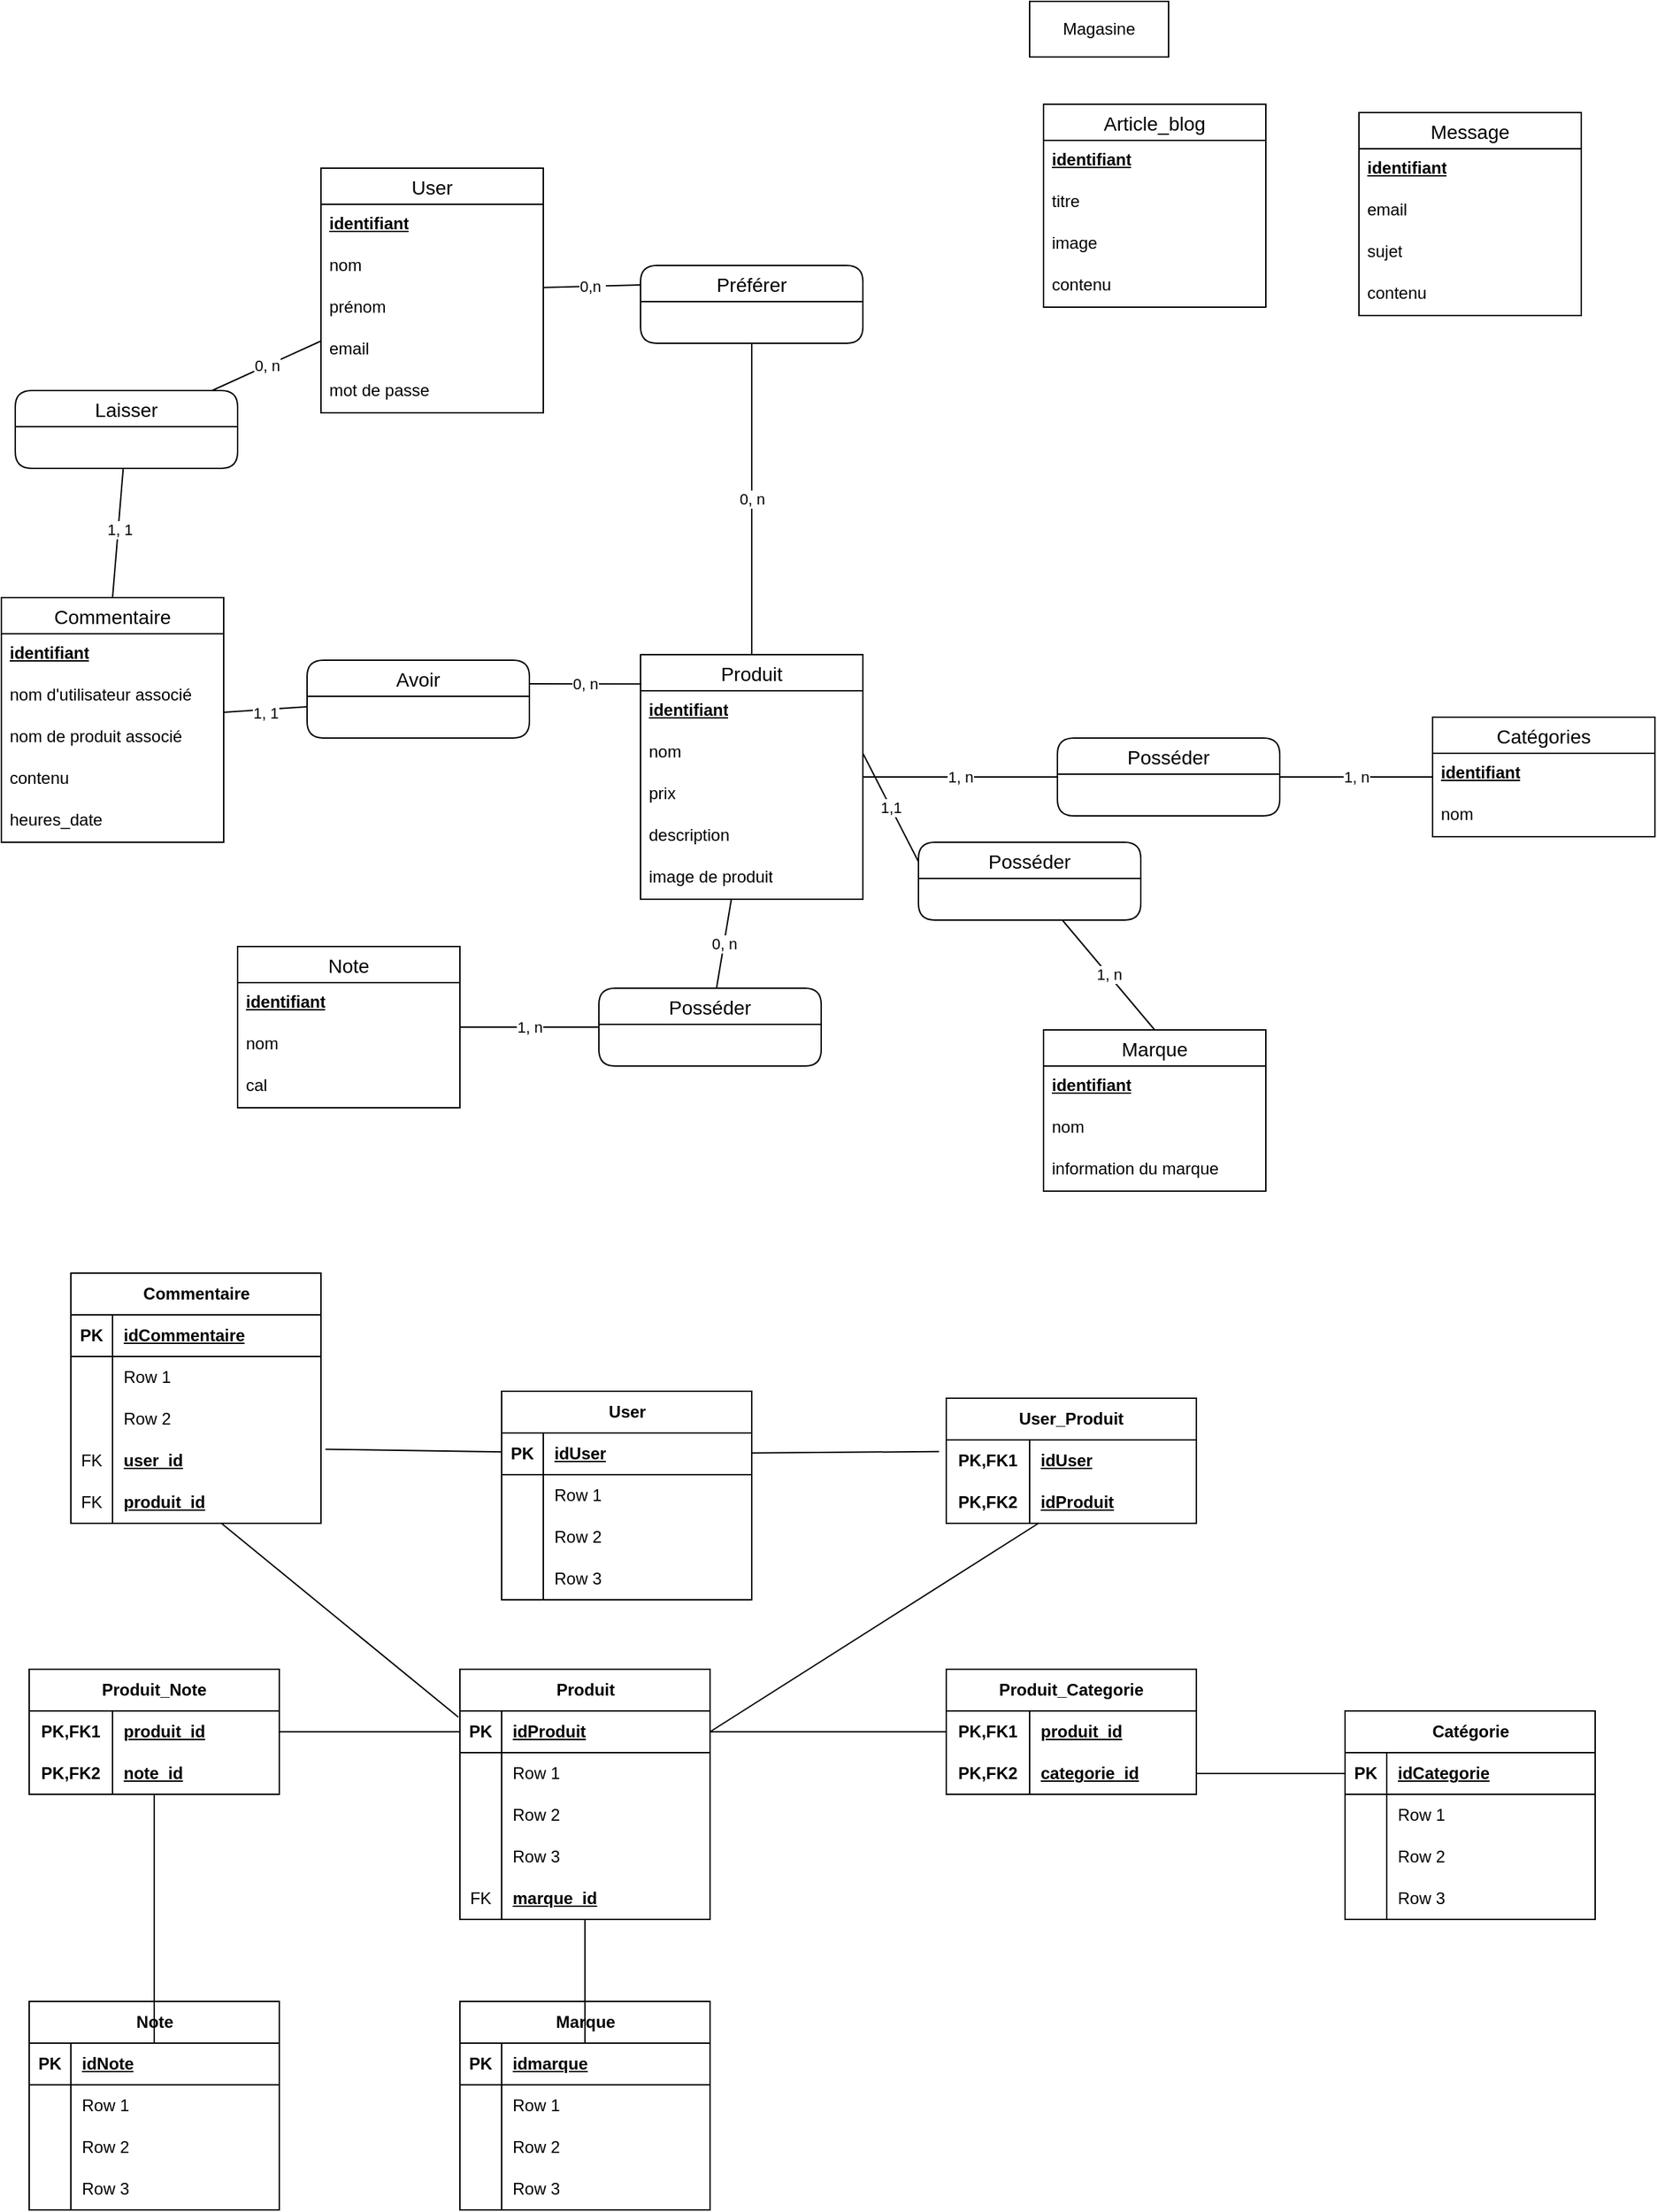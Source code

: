 <mxfile version="21.7.1" type="google">
  <diagram name="Page-1" id="7O0QMQ1NTPR4unkXldy-">
    <mxGraphModel dx="2927" dy="1260" grid="1" gridSize="10" guides="1" tooltips="1" connect="1" arrows="1" fold="1" page="1" pageScale="1" pageWidth="827" pageHeight="1169" math="0" shadow="0">
      <root>
        <mxCell id="0" />
        <mxCell id="1" parent="0" />
        <mxCell id="Y9qhg9vK_PWWGqkvDe6w-9" value="Produit" style="swimlane;fontStyle=0;childLayout=stackLayout;horizontal=1;startSize=26;horizontalStack=0;resizeParent=1;resizeParentMax=0;resizeLast=0;collapsible=1;marginBottom=0;align=center;fontSize=14;" parent="1" vertex="1">
          <mxGeometry x="310" y="710" width="160" height="176" as="geometry" />
        </mxCell>
        <mxCell id="Y9qhg9vK_PWWGqkvDe6w-10" value="&lt;b&gt;&lt;u&gt;identifiant&lt;/u&gt;&lt;/b&gt;" style="text;strokeColor=none;fillColor=none;spacingLeft=4;spacingRight=4;overflow=hidden;rotatable=0;points=[[0,0.5],[1,0.5]];portConstraint=eastwest;fontSize=12;whiteSpace=wrap;html=1;" parent="Y9qhg9vK_PWWGqkvDe6w-9" vertex="1">
          <mxGeometry y="26" width="160" height="30" as="geometry" />
        </mxCell>
        <mxCell id="Y9qhg9vK_PWWGqkvDe6w-11" value="nom" style="text;strokeColor=none;fillColor=none;spacingLeft=4;spacingRight=4;overflow=hidden;rotatable=0;points=[[0,0.5],[1,0.5]];portConstraint=eastwest;fontSize=12;whiteSpace=wrap;html=1;" parent="Y9qhg9vK_PWWGqkvDe6w-9" vertex="1">
          <mxGeometry y="56" width="160" height="30" as="geometry" />
        </mxCell>
        <mxCell id="Y9qhg9vK_PWWGqkvDe6w-13" value="prix" style="text;strokeColor=none;fillColor=none;spacingLeft=4;spacingRight=4;overflow=hidden;rotatable=0;points=[[0,0.5],[1,0.5]];portConstraint=eastwest;fontSize=12;whiteSpace=wrap;html=1;" parent="Y9qhg9vK_PWWGqkvDe6w-9" vertex="1">
          <mxGeometry y="86" width="160" height="30" as="geometry" />
        </mxCell>
        <mxCell id="Y9qhg9vK_PWWGqkvDe6w-14" value="description" style="text;strokeColor=none;fillColor=none;spacingLeft=4;spacingRight=4;overflow=hidden;rotatable=0;points=[[0,0.5],[1,0.5]];portConstraint=eastwest;fontSize=12;whiteSpace=wrap;html=1;" parent="Y9qhg9vK_PWWGqkvDe6w-9" vertex="1">
          <mxGeometry y="116" width="160" height="30" as="geometry" />
        </mxCell>
        <mxCell id="Y9qhg9vK_PWWGqkvDe6w-16" value="image de produit" style="text;strokeColor=none;fillColor=none;spacingLeft=4;spacingRight=4;overflow=hidden;rotatable=0;points=[[0,0.5],[1,0.5]];portConstraint=eastwest;fontSize=12;whiteSpace=wrap;html=1;" parent="Y9qhg9vK_PWWGqkvDe6w-9" vertex="1">
          <mxGeometry y="146" width="160" height="30" as="geometry" />
        </mxCell>
        <mxCell id="Y9qhg9vK_PWWGqkvDe6w-18" value="Commentaire" style="swimlane;fontStyle=0;childLayout=stackLayout;horizontal=1;startSize=26;horizontalStack=0;resizeParent=1;resizeParentMax=0;resizeLast=0;collapsible=1;marginBottom=0;align=center;fontSize=14;" parent="1" vertex="1">
          <mxGeometry x="-150" y="669" width="160" height="176" as="geometry" />
        </mxCell>
        <mxCell id="Y9qhg9vK_PWWGqkvDe6w-19" value="&lt;b&gt;&lt;u&gt;identifiant&lt;/u&gt;&lt;/b&gt;" style="text;strokeColor=none;fillColor=none;spacingLeft=4;spacingRight=4;overflow=hidden;rotatable=0;points=[[0,0.5],[1,0.5]];portConstraint=eastwest;fontSize=12;whiteSpace=wrap;html=1;" parent="Y9qhg9vK_PWWGqkvDe6w-18" vertex="1">
          <mxGeometry y="26" width="160" height="30" as="geometry" />
        </mxCell>
        <mxCell id="Y9qhg9vK_PWWGqkvDe6w-20" value="nom d&#39;utilisateur associé" style="text;strokeColor=none;fillColor=none;spacingLeft=4;spacingRight=4;overflow=hidden;rotatable=0;points=[[0,0.5],[1,0.5]];portConstraint=eastwest;fontSize=12;whiteSpace=wrap;html=1;" parent="Y9qhg9vK_PWWGqkvDe6w-18" vertex="1">
          <mxGeometry y="56" width="160" height="30" as="geometry" />
        </mxCell>
        <mxCell id="Y9qhg9vK_PWWGqkvDe6w-21" value="nom de produit associé" style="text;strokeColor=none;fillColor=none;spacingLeft=4;spacingRight=4;overflow=hidden;rotatable=0;points=[[0,0.5],[1,0.5]];portConstraint=eastwest;fontSize=12;whiteSpace=wrap;html=1;" parent="Y9qhg9vK_PWWGqkvDe6w-18" vertex="1">
          <mxGeometry y="86" width="160" height="30" as="geometry" />
        </mxCell>
        <mxCell id="Y9qhg9vK_PWWGqkvDe6w-22" value="contenu" style="text;strokeColor=none;fillColor=none;spacingLeft=4;spacingRight=4;overflow=hidden;rotatable=0;points=[[0,0.5],[1,0.5]];portConstraint=eastwest;fontSize=12;whiteSpace=wrap;html=1;" parent="Y9qhg9vK_PWWGqkvDe6w-18" vertex="1">
          <mxGeometry y="116" width="160" height="30" as="geometry" />
        </mxCell>
        <mxCell id="Y9qhg9vK_PWWGqkvDe6w-111" value="heures_date" style="text;strokeColor=none;fillColor=none;spacingLeft=4;spacingRight=4;overflow=hidden;rotatable=0;points=[[0,0.5],[1,0.5]];portConstraint=eastwest;fontSize=12;whiteSpace=wrap;html=1;" parent="Y9qhg9vK_PWWGqkvDe6w-18" vertex="1">
          <mxGeometry y="146" width="160" height="30" as="geometry" />
        </mxCell>
        <mxCell id="Y9qhg9vK_PWWGqkvDe6w-23" value="Catégories" style="swimlane;fontStyle=0;childLayout=stackLayout;horizontal=1;startSize=26;horizontalStack=0;resizeParent=1;resizeParentMax=0;resizeLast=0;collapsible=1;marginBottom=0;align=center;fontSize=14;" parent="1" vertex="1">
          <mxGeometry x="880" y="755" width="160" height="86" as="geometry" />
        </mxCell>
        <mxCell id="Y9qhg9vK_PWWGqkvDe6w-24" value="&lt;u&gt;&lt;b&gt;identifiant&lt;/b&gt;&lt;/u&gt;" style="text;strokeColor=none;fillColor=none;spacingLeft=4;spacingRight=4;overflow=hidden;rotatable=0;points=[[0,0.5],[1,0.5]];portConstraint=eastwest;fontSize=12;whiteSpace=wrap;html=1;" parent="Y9qhg9vK_PWWGqkvDe6w-23" vertex="1">
          <mxGeometry y="26" width="160" height="30" as="geometry" />
        </mxCell>
        <mxCell id="Y9qhg9vK_PWWGqkvDe6w-25" value="nom" style="text;strokeColor=none;fillColor=none;spacingLeft=4;spacingRight=4;overflow=hidden;rotatable=0;points=[[0,0.5],[1,0.5]];portConstraint=eastwest;fontSize=12;whiteSpace=wrap;html=1;" parent="Y9qhg9vK_PWWGqkvDe6w-23" vertex="1">
          <mxGeometry y="56" width="160" height="30" as="geometry" />
        </mxCell>
        <mxCell id="Y9qhg9vK_PWWGqkvDe6w-27" value="Marque" style="swimlane;fontStyle=0;childLayout=stackLayout;horizontal=1;startSize=26;horizontalStack=0;resizeParent=1;resizeParentMax=0;resizeLast=0;collapsible=1;marginBottom=0;align=center;fontSize=14;" parent="1" vertex="1">
          <mxGeometry x="600" y="980" width="160" height="116" as="geometry" />
        </mxCell>
        <mxCell id="Y9qhg9vK_PWWGqkvDe6w-28" value="&lt;b&gt;&lt;u&gt;identifiant&lt;/u&gt;&lt;/b&gt;" style="text;strokeColor=none;fillColor=none;spacingLeft=4;spacingRight=4;overflow=hidden;rotatable=0;points=[[0,0.5],[1,0.5]];portConstraint=eastwest;fontSize=12;whiteSpace=wrap;html=1;" parent="Y9qhg9vK_PWWGqkvDe6w-27" vertex="1">
          <mxGeometry y="26" width="160" height="30" as="geometry" />
        </mxCell>
        <mxCell id="Y9qhg9vK_PWWGqkvDe6w-103" value="nom" style="text;strokeColor=none;fillColor=none;spacingLeft=4;spacingRight=4;overflow=hidden;rotatable=0;points=[[0,0.5],[1,0.5]];portConstraint=eastwest;fontSize=12;whiteSpace=wrap;html=1;" parent="Y9qhg9vK_PWWGqkvDe6w-27" vertex="1">
          <mxGeometry y="56" width="160" height="30" as="geometry" />
        </mxCell>
        <mxCell id="Y9qhg9vK_PWWGqkvDe6w-30" value="information du marque" style="text;strokeColor=none;fillColor=none;spacingLeft=4;spacingRight=4;overflow=hidden;rotatable=0;points=[[0,0.5],[1,0.5]];portConstraint=eastwest;fontSize=12;whiteSpace=wrap;html=1;" parent="Y9qhg9vK_PWWGqkvDe6w-27" vertex="1">
          <mxGeometry y="86" width="160" height="30" as="geometry" />
        </mxCell>
        <mxCell id="Y9qhg9vK_PWWGqkvDe6w-31" value="Article_blog" style="swimlane;fontStyle=0;childLayout=stackLayout;horizontal=1;startSize=26;horizontalStack=0;resizeParent=1;resizeParentMax=0;resizeLast=0;collapsible=1;marginBottom=0;align=center;fontSize=14;" parent="1" vertex="1">
          <mxGeometry x="600" y="314" width="160" height="146" as="geometry" />
        </mxCell>
        <mxCell id="Y9qhg9vK_PWWGqkvDe6w-32" value="&lt;b&gt;&lt;u&gt;identifiant&lt;/u&gt;&lt;/b&gt;" style="text;strokeColor=none;fillColor=none;spacingLeft=4;spacingRight=4;overflow=hidden;rotatable=0;points=[[0,0.5],[1,0.5]];portConstraint=eastwest;fontSize=12;whiteSpace=wrap;html=1;" parent="Y9qhg9vK_PWWGqkvDe6w-31" vertex="1">
          <mxGeometry y="26" width="160" height="30" as="geometry" />
        </mxCell>
        <mxCell id="Y9qhg9vK_PWWGqkvDe6w-106" value="titre" style="text;strokeColor=none;fillColor=none;spacingLeft=4;spacingRight=4;overflow=hidden;rotatable=0;points=[[0,0.5],[1,0.5]];portConstraint=eastwest;fontSize=12;whiteSpace=wrap;html=1;" parent="Y9qhg9vK_PWWGqkvDe6w-31" vertex="1">
          <mxGeometry y="56" width="160" height="30" as="geometry" />
        </mxCell>
        <mxCell id="Y9qhg9vK_PWWGqkvDe6w-33" value="image&amp;nbsp;" style="text;strokeColor=none;fillColor=none;spacingLeft=4;spacingRight=4;overflow=hidden;rotatable=0;points=[[0,0.5],[1,0.5]];portConstraint=eastwest;fontSize=12;whiteSpace=wrap;html=1;" parent="Y9qhg9vK_PWWGqkvDe6w-31" vertex="1">
          <mxGeometry y="86" width="160" height="30" as="geometry" />
        </mxCell>
        <mxCell id="Y9qhg9vK_PWWGqkvDe6w-34" value="contenu" style="text;strokeColor=none;fillColor=none;spacingLeft=4;spacingRight=4;overflow=hidden;rotatable=0;points=[[0,0.5],[1,0.5]];portConstraint=eastwest;fontSize=12;whiteSpace=wrap;html=1;" parent="Y9qhg9vK_PWWGqkvDe6w-31" vertex="1">
          <mxGeometry y="116" width="160" height="30" as="geometry" />
        </mxCell>
        <mxCell id="Y9qhg9vK_PWWGqkvDe6w-35" value="Note" style="swimlane;fontStyle=0;childLayout=stackLayout;horizontal=1;startSize=26;horizontalStack=0;resizeParent=1;resizeParentMax=0;resizeLast=0;collapsible=1;marginBottom=0;align=center;fontSize=14;" parent="1" vertex="1">
          <mxGeometry x="20" y="920" width="160" height="116" as="geometry" />
        </mxCell>
        <mxCell id="Y9qhg9vK_PWWGqkvDe6w-36" value="&lt;u&gt;&lt;b&gt;identifiant&lt;/b&gt;&lt;/u&gt;" style="text;strokeColor=none;fillColor=none;spacingLeft=4;spacingRight=4;overflow=hidden;rotatable=0;points=[[0,0.5],[1,0.5]];portConstraint=eastwest;fontSize=12;whiteSpace=wrap;html=1;" parent="Y9qhg9vK_PWWGqkvDe6w-35" vertex="1">
          <mxGeometry y="26" width="160" height="30" as="geometry" />
        </mxCell>
        <mxCell id="Y9qhg9vK_PWWGqkvDe6w-105" value="nom" style="text;strokeColor=none;fillColor=none;spacingLeft=4;spacingRight=4;overflow=hidden;rotatable=0;points=[[0,0.5],[1,0.5]];portConstraint=eastwest;fontSize=12;whiteSpace=wrap;html=1;" parent="Y9qhg9vK_PWWGqkvDe6w-35" vertex="1">
          <mxGeometry y="56" width="160" height="30" as="geometry" />
        </mxCell>
        <mxCell id="Y9qhg9vK_PWWGqkvDe6w-37" value="cal" style="text;strokeColor=none;fillColor=none;spacingLeft=4;spacingRight=4;overflow=hidden;rotatable=0;points=[[0,0.5],[1,0.5]];portConstraint=eastwest;fontSize=12;whiteSpace=wrap;html=1;" parent="Y9qhg9vK_PWWGqkvDe6w-35" vertex="1">
          <mxGeometry y="86" width="160" height="30" as="geometry" />
        </mxCell>
        <mxCell id="Y9qhg9vK_PWWGqkvDe6w-44" value="Posséder" style="swimlane;fontStyle=0;childLayout=stackLayout;horizontal=1;startSize=26;horizontalStack=0;resizeParent=1;resizeParentMax=0;resizeLast=0;collapsible=1;marginBottom=0;align=center;fontSize=14;rounded=1;" parent="1" vertex="1">
          <mxGeometry x="510" y="845" width="160" height="56" as="geometry" />
        </mxCell>
        <mxCell id="Y9qhg9vK_PWWGqkvDe6w-48" value="1,1" style="endArrow=none;html=1;rounded=0;exitX=1;exitY=0.5;exitDx=0;exitDy=0;entryX=0;entryY=0.25;entryDx=0;entryDy=0;" parent="1" source="Y9qhg9vK_PWWGqkvDe6w-11" target="Y9qhg9vK_PWWGqkvDe6w-44" edge="1">
          <mxGeometry relative="1" as="geometry">
            <mxPoint x="490" y="730" as="sourcePoint" />
            <mxPoint x="650" y="730" as="targetPoint" />
          </mxGeometry>
        </mxCell>
        <mxCell id="Y9qhg9vK_PWWGqkvDe6w-61" value="Avoir" style="swimlane;fontStyle=0;childLayout=stackLayout;horizontal=1;startSize=26;horizontalStack=0;resizeParent=1;resizeParentMax=0;resizeLast=0;collapsible=1;marginBottom=0;align=center;fontSize=14;rounded=1;" parent="1" vertex="1">
          <mxGeometry x="70" y="714" width="160" height="56" as="geometry" />
        </mxCell>
        <mxCell id="Y9qhg9vK_PWWGqkvDe6w-62" value="0, n" style="endArrow=none;html=1;rounded=0;entryX=0.004;entryY=0.12;entryDx=0;entryDy=0;entryPerimeter=0;" parent="1" target="Y9qhg9vK_PWWGqkvDe6w-9" edge="1">
          <mxGeometry relative="1" as="geometry">
            <mxPoint x="230" y="731" as="sourcePoint" />
            <mxPoint x="300" y="730" as="targetPoint" />
          </mxGeometry>
        </mxCell>
        <mxCell id="Y9qhg9vK_PWWGqkvDe6w-65" value="" style="endArrow=none;html=1;rounded=0;" parent="1" source="Y9qhg9vK_PWWGqkvDe6w-61" target="Y9qhg9vK_PWWGqkvDe6w-18" edge="1">
          <mxGeometry relative="1" as="geometry">
            <mxPoint x="370" y="660" as="sourcePoint" />
            <mxPoint x="530" y="660" as="targetPoint" />
          </mxGeometry>
        </mxCell>
        <mxCell id="Y9qhg9vK_PWWGqkvDe6w-66" value="1, 1" style="edgeLabel;html=1;align=center;verticalAlign=middle;resizable=0;points=[];" parent="Y9qhg9vK_PWWGqkvDe6w-65" connectable="0" vertex="1">
          <mxGeometry x="0.003" y="2" relative="1" as="geometry">
            <mxPoint as="offset" />
          </mxGeometry>
        </mxCell>
        <mxCell id="Y9qhg9vK_PWWGqkvDe6w-67" value="1, n" style="endArrow=none;html=1;rounded=0;entryX=0.5;entryY=0;entryDx=0;entryDy=0;" parent="1" source="Y9qhg9vK_PWWGqkvDe6w-44" target="Y9qhg9vK_PWWGqkvDe6w-27" edge="1">
          <mxGeometry relative="1" as="geometry">
            <mxPoint x="670" y="830" as="sourcePoint" />
            <mxPoint x="650" y="540" as="targetPoint" />
          </mxGeometry>
        </mxCell>
        <mxCell id="Y9qhg9vK_PWWGqkvDe6w-75" value="User" style="swimlane;fontStyle=0;childLayout=stackLayout;horizontal=1;startSize=26;horizontalStack=0;resizeParent=1;resizeParentMax=0;resizeLast=0;collapsible=1;marginBottom=0;align=center;fontSize=14;" parent="1" vertex="1">
          <mxGeometry x="80" y="360" width="160" height="176" as="geometry" />
        </mxCell>
        <mxCell id="Y9qhg9vK_PWWGqkvDe6w-76" value="&lt;b&gt;&lt;u&gt;identifiant&lt;/u&gt;&lt;/b&gt;" style="text;strokeColor=none;fillColor=none;spacingLeft=4;spacingRight=4;overflow=hidden;rotatable=0;points=[[0,0.5],[1,0.5]];portConstraint=eastwest;fontSize=12;whiteSpace=wrap;html=1;" parent="Y9qhg9vK_PWWGqkvDe6w-75" vertex="1">
          <mxGeometry y="26" width="160" height="30" as="geometry" />
        </mxCell>
        <mxCell id="Y9qhg9vK_PWWGqkvDe6w-77" value="nom" style="text;strokeColor=none;fillColor=none;spacingLeft=4;spacingRight=4;overflow=hidden;rotatable=0;points=[[0,0.5],[1,0.5]];portConstraint=eastwest;fontSize=12;whiteSpace=wrap;html=1;" parent="Y9qhg9vK_PWWGqkvDe6w-75" vertex="1">
          <mxGeometry y="56" width="160" height="30" as="geometry" />
        </mxCell>
        <mxCell id="Y9qhg9vK_PWWGqkvDe6w-78" value="prénom" style="text;strokeColor=none;fillColor=none;spacingLeft=4;spacingRight=4;overflow=hidden;rotatable=0;points=[[0,0.5],[1,0.5]];portConstraint=eastwest;fontSize=12;whiteSpace=wrap;html=1;" parent="Y9qhg9vK_PWWGqkvDe6w-75" vertex="1">
          <mxGeometry y="86" width="160" height="30" as="geometry" />
        </mxCell>
        <mxCell id="Y9qhg9vK_PWWGqkvDe6w-79" value="email" style="text;strokeColor=none;fillColor=none;spacingLeft=4;spacingRight=4;overflow=hidden;rotatable=0;points=[[0,0.5],[1,0.5]];portConstraint=eastwest;fontSize=12;whiteSpace=wrap;html=1;" parent="Y9qhg9vK_PWWGqkvDe6w-75" vertex="1">
          <mxGeometry y="116" width="160" height="30" as="geometry" />
        </mxCell>
        <mxCell id="Y9qhg9vK_PWWGqkvDe6w-80" value="mot de passe" style="text;strokeColor=none;fillColor=none;spacingLeft=4;spacingRight=4;overflow=hidden;rotatable=0;points=[[0,0.5],[1,0.5]];portConstraint=eastwest;fontSize=12;whiteSpace=wrap;html=1;" parent="Y9qhg9vK_PWWGqkvDe6w-75" vertex="1">
          <mxGeometry y="146" width="160" height="30" as="geometry" />
        </mxCell>
        <mxCell id="Y9qhg9vK_PWWGqkvDe6w-88" value="Préférer" style="swimlane;fontStyle=0;childLayout=stackLayout;horizontal=1;startSize=26;horizontalStack=0;resizeParent=1;resizeParentMax=0;resizeLast=0;collapsible=1;marginBottom=0;align=center;fontSize=14;rounded=1;" parent="1" vertex="1">
          <mxGeometry x="310" y="430" width="160" height="56" as="geometry" />
        </mxCell>
        <mxCell id="Y9qhg9vK_PWWGqkvDe6w-92" value="0,n&amp;nbsp;" style="endArrow=none;html=1;rounded=0;entryX=0;entryY=0.25;entryDx=0;entryDy=0;" parent="1" source="Y9qhg9vK_PWWGqkvDe6w-75" target="Y9qhg9vK_PWWGqkvDe6w-88" edge="1">
          <mxGeometry relative="1" as="geometry">
            <mxPoint x="390" y="450" as="sourcePoint" />
            <mxPoint x="550" y="450" as="targetPoint" />
          </mxGeometry>
        </mxCell>
        <mxCell id="Y9qhg9vK_PWWGqkvDe6w-93" value="0, n" style="endArrow=none;html=1;rounded=0;" parent="1" source="Y9qhg9vK_PWWGqkvDe6w-88" target="Y9qhg9vK_PWWGqkvDe6w-9" edge="1">
          <mxGeometry relative="1" as="geometry">
            <mxPoint x="390" y="450" as="sourcePoint" />
            <mxPoint x="350" y="387" as="targetPoint" />
          </mxGeometry>
        </mxCell>
        <mxCell id="Y9qhg9vK_PWWGqkvDe6w-110" value="Laisser" style="swimlane;fontStyle=0;childLayout=stackLayout;horizontal=1;startSize=26;horizontalStack=0;resizeParent=1;resizeParentMax=0;resizeLast=0;collapsible=1;marginBottom=0;align=center;fontSize=14;rounded=1;" parent="1" vertex="1">
          <mxGeometry x="-140" y="520" width="160" height="56" as="geometry" />
        </mxCell>
        <mxCell id="Y9qhg9vK_PWWGqkvDe6w-114" value="0, n" style="endArrow=none;html=1;rounded=0;" parent="1" source="Y9qhg9vK_PWWGqkvDe6w-75" target="Y9qhg9vK_PWWGqkvDe6w-110" edge="1">
          <mxGeometry relative="1" as="geometry">
            <mxPoint x="280" y="610" as="sourcePoint" />
            <mxPoint x="440" y="610" as="targetPoint" />
          </mxGeometry>
        </mxCell>
        <mxCell id="Y9qhg9vK_PWWGqkvDe6w-116" value="" style="endArrow=none;html=1;rounded=0;entryX=0.5;entryY=0;entryDx=0;entryDy=0;" parent="1" source="Y9qhg9vK_PWWGqkvDe6w-110" target="Y9qhg9vK_PWWGqkvDe6w-18" edge="1">
          <mxGeometry relative="1" as="geometry">
            <mxPoint x="-30" y="460" as="sourcePoint" />
            <mxPoint x="130" y="460" as="targetPoint" />
          </mxGeometry>
        </mxCell>
        <mxCell id="Y9qhg9vK_PWWGqkvDe6w-117" value="1, 1" style="edgeLabel;html=1;align=center;verticalAlign=middle;resizable=0;points=[];" parent="Y9qhg9vK_PWWGqkvDe6w-116" connectable="0" vertex="1">
          <mxGeometry x="-0.072" relative="1" as="geometry">
            <mxPoint x="1" as="offset" />
          </mxGeometry>
        </mxCell>
        <mxCell id="-xXBQM2fDnTpbkDzonxP-1" value="Message" style="swimlane;fontStyle=0;childLayout=stackLayout;horizontal=1;startSize=26;horizontalStack=0;resizeParent=1;resizeParentMax=0;resizeLast=0;collapsible=1;marginBottom=0;align=center;fontSize=14;" parent="1" vertex="1">
          <mxGeometry x="827" y="320" width="160" height="146" as="geometry" />
        </mxCell>
        <mxCell id="-xXBQM2fDnTpbkDzonxP-2" value="identifiant" style="text;strokeColor=none;fillColor=none;spacingLeft=4;spacingRight=4;overflow=hidden;rotatable=0;points=[[0,0.5],[1,0.5]];portConstraint=eastwest;fontSize=12;whiteSpace=wrap;html=1;fontStyle=5" parent="-xXBQM2fDnTpbkDzonxP-1" vertex="1">
          <mxGeometry y="26" width="160" height="30" as="geometry" />
        </mxCell>
        <mxCell id="-xXBQM2fDnTpbkDzonxP-5" value="email" style="text;strokeColor=none;fillColor=none;spacingLeft=4;spacingRight=4;overflow=hidden;rotatable=0;points=[[0,0.5],[1,0.5]];portConstraint=eastwest;fontSize=12;whiteSpace=wrap;html=1;" parent="-xXBQM2fDnTpbkDzonxP-1" vertex="1">
          <mxGeometry y="56" width="160" height="30" as="geometry" />
        </mxCell>
        <mxCell id="-xXBQM2fDnTpbkDzonxP-3" value="sujet" style="text;strokeColor=none;fillColor=none;spacingLeft=4;spacingRight=4;overflow=hidden;rotatable=0;points=[[0,0.5],[1,0.5]];portConstraint=eastwest;fontSize=12;whiteSpace=wrap;html=1;" parent="-xXBQM2fDnTpbkDzonxP-1" vertex="1">
          <mxGeometry y="86" width="160" height="30" as="geometry" />
        </mxCell>
        <mxCell id="-xXBQM2fDnTpbkDzonxP-16" value="contenu" style="text;strokeColor=none;fillColor=none;spacingLeft=4;spacingRight=4;overflow=hidden;rotatable=0;points=[[0,0.5],[1,0.5]];portConstraint=eastwest;fontSize=12;whiteSpace=wrap;html=1;" parent="-xXBQM2fDnTpbkDzonxP-1" vertex="1">
          <mxGeometry y="116" width="160" height="30" as="geometry" />
        </mxCell>
        <mxCell id="-xXBQM2fDnTpbkDzonxP-7" value="Magasine" style="whiteSpace=wrap;html=1;align=center;" parent="1" vertex="1">
          <mxGeometry x="590" y="240" width="100" height="40" as="geometry" />
        </mxCell>
        <mxCell id="-xXBQM2fDnTpbkDzonxP-8" value="Posséder" style="swimlane;fontStyle=0;childLayout=stackLayout;horizontal=1;startSize=26;horizontalStack=0;resizeParent=1;resizeParentMax=0;resizeLast=0;collapsible=1;marginBottom=0;align=center;fontSize=14;rounded=1;" parent="1" vertex="1">
          <mxGeometry x="280" y="950" width="160" height="56" as="geometry" />
        </mxCell>
        <mxCell id="-xXBQM2fDnTpbkDzonxP-9" value="0, n" style="endArrow=none;html=1;rounded=0;" parent="1" source="Y9qhg9vK_PWWGqkvDe6w-9" target="-xXBQM2fDnTpbkDzonxP-8" edge="1">
          <mxGeometry relative="1" as="geometry">
            <mxPoint x="340" y="850" as="sourcePoint" />
            <mxPoint x="500" y="850" as="targetPoint" />
          </mxGeometry>
        </mxCell>
        <mxCell id="-xXBQM2fDnTpbkDzonxP-10" value="1, n" style="endArrow=none;html=1;rounded=0;" parent="1" source="-xXBQM2fDnTpbkDzonxP-8" target="Y9qhg9vK_PWWGqkvDe6w-35" edge="1">
          <mxGeometry relative="1" as="geometry">
            <mxPoint x="340" y="850" as="sourcePoint" />
            <mxPoint x="500" y="850" as="targetPoint" />
          </mxGeometry>
        </mxCell>
        <mxCell id="-xXBQM2fDnTpbkDzonxP-13" value="Posséder" style="swimlane;fontStyle=0;childLayout=stackLayout;horizontal=1;startSize=26;horizontalStack=0;resizeParent=1;resizeParentMax=0;resizeLast=0;collapsible=1;marginBottom=0;align=center;fontSize=14;rounded=1;" parent="1" vertex="1">
          <mxGeometry x="610" y="770" width="160" height="56" as="geometry" />
        </mxCell>
        <mxCell id="-xXBQM2fDnTpbkDzonxP-14" value="1, n" style="endArrow=none;html=1;rounded=0;" parent="1" source="-xXBQM2fDnTpbkDzonxP-13" target="Y9qhg9vK_PWWGqkvDe6w-23" edge="1">
          <mxGeometry relative="1" as="geometry">
            <mxPoint x="340" y="850" as="sourcePoint" />
            <mxPoint x="500" y="850" as="targetPoint" />
          </mxGeometry>
        </mxCell>
        <mxCell id="-xXBQM2fDnTpbkDzonxP-15" value="1, n" style="endArrow=none;html=1;rounded=0;" parent="1" source="Y9qhg9vK_PWWGqkvDe6w-9" target="-xXBQM2fDnTpbkDzonxP-13" edge="1">
          <mxGeometry relative="1" as="geometry">
            <mxPoint x="340" y="850" as="sourcePoint" />
            <mxPoint x="500" y="850" as="targetPoint" />
          </mxGeometry>
        </mxCell>
        <mxCell id="-xXBQM2fDnTpbkDzonxP-17" value="Commentaire" style="shape=table;startSize=30;container=1;collapsible=1;childLayout=tableLayout;fixedRows=1;rowLines=0;fontStyle=1;align=center;resizeLast=1;html=1;" parent="1" vertex="1">
          <mxGeometry x="-100" y="1155" width="180" height="180" as="geometry" />
        </mxCell>
        <mxCell id="-xXBQM2fDnTpbkDzonxP-18" value="" style="shape=tableRow;horizontal=0;startSize=0;swimlaneHead=0;swimlaneBody=0;fillColor=none;collapsible=0;dropTarget=0;points=[[0,0.5],[1,0.5]];portConstraint=eastwest;top=0;left=0;right=0;bottom=1;" parent="-xXBQM2fDnTpbkDzonxP-17" vertex="1">
          <mxGeometry y="30" width="180" height="30" as="geometry" />
        </mxCell>
        <mxCell id="-xXBQM2fDnTpbkDzonxP-19" value="PK" style="shape=partialRectangle;connectable=0;fillColor=none;top=0;left=0;bottom=0;right=0;fontStyle=1;overflow=hidden;whiteSpace=wrap;html=1;" parent="-xXBQM2fDnTpbkDzonxP-18" vertex="1">
          <mxGeometry width="30" height="30" as="geometry">
            <mxRectangle width="30" height="30" as="alternateBounds" />
          </mxGeometry>
        </mxCell>
        <mxCell id="-xXBQM2fDnTpbkDzonxP-20" value="idCommentaire" style="shape=partialRectangle;connectable=0;fillColor=none;top=0;left=0;bottom=0;right=0;align=left;spacingLeft=6;fontStyle=5;overflow=hidden;whiteSpace=wrap;html=1;" parent="-xXBQM2fDnTpbkDzonxP-18" vertex="1">
          <mxGeometry x="30" width="150" height="30" as="geometry">
            <mxRectangle width="150" height="30" as="alternateBounds" />
          </mxGeometry>
        </mxCell>
        <mxCell id="-xXBQM2fDnTpbkDzonxP-21" value="" style="shape=tableRow;horizontal=0;startSize=0;swimlaneHead=0;swimlaneBody=0;fillColor=none;collapsible=0;dropTarget=0;points=[[0,0.5],[1,0.5]];portConstraint=eastwest;top=0;left=0;right=0;bottom=0;" parent="-xXBQM2fDnTpbkDzonxP-17" vertex="1">
          <mxGeometry y="60" width="180" height="30" as="geometry" />
        </mxCell>
        <mxCell id="-xXBQM2fDnTpbkDzonxP-22" value="" style="shape=partialRectangle;connectable=0;fillColor=none;top=0;left=0;bottom=0;right=0;editable=1;overflow=hidden;whiteSpace=wrap;html=1;" parent="-xXBQM2fDnTpbkDzonxP-21" vertex="1">
          <mxGeometry width="30" height="30" as="geometry">
            <mxRectangle width="30" height="30" as="alternateBounds" />
          </mxGeometry>
        </mxCell>
        <mxCell id="-xXBQM2fDnTpbkDzonxP-23" value="Row 1" style="shape=partialRectangle;connectable=0;fillColor=none;top=0;left=0;bottom=0;right=0;align=left;spacingLeft=6;overflow=hidden;whiteSpace=wrap;html=1;" parent="-xXBQM2fDnTpbkDzonxP-21" vertex="1">
          <mxGeometry x="30" width="150" height="30" as="geometry">
            <mxRectangle width="150" height="30" as="alternateBounds" />
          </mxGeometry>
        </mxCell>
        <mxCell id="-xXBQM2fDnTpbkDzonxP-24" value="" style="shape=tableRow;horizontal=0;startSize=0;swimlaneHead=0;swimlaneBody=0;fillColor=none;collapsible=0;dropTarget=0;points=[[0,0.5],[1,0.5]];portConstraint=eastwest;top=0;left=0;right=0;bottom=0;" parent="-xXBQM2fDnTpbkDzonxP-17" vertex="1">
          <mxGeometry y="90" width="180" height="30" as="geometry" />
        </mxCell>
        <mxCell id="-xXBQM2fDnTpbkDzonxP-25" value="" style="shape=partialRectangle;connectable=0;fillColor=none;top=0;left=0;bottom=0;right=0;editable=1;overflow=hidden;whiteSpace=wrap;html=1;" parent="-xXBQM2fDnTpbkDzonxP-24" vertex="1">
          <mxGeometry width="30" height="30" as="geometry">
            <mxRectangle width="30" height="30" as="alternateBounds" />
          </mxGeometry>
        </mxCell>
        <mxCell id="-xXBQM2fDnTpbkDzonxP-26" value="Row 2" style="shape=partialRectangle;connectable=0;fillColor=none;top=0;left=0;bottom=0;right=0;align=left;spacingLeft=6;overflow=hidden;whiteSpace=wrap;html=1;" parent="-xXBQM2fDnTpbkDzonxP-24" vertex="1">
          <mxGeometry x="30" width="150" height="30" as="geometry">
            <mxRectangle width="150" height="30" as="alternateBounds" />
          </mxGeometry>
        </mxCell>
        <mxCell id="-xXBQM2fDnTpbkDzonxP-27" value="" style="shape=tableRow;horizontal=0;startSize=0;swimlaneHead=0;swimlaneBody=0;fillColor=none;collapsible=0;dropTarget=0;points=[[0,0.5],[1,0.5]];portConstraint=eastwest;top=0;left=0;right=0;bottom=0;" parent="-xXBQM2fDnTpbkDzonxP-17" vertex="1">
          <mxGeometry y="120" width="180" height="30" as="geometry" />
        </mxCell>
        <mxCell id="-xXBQM2fDnTpbkDzonxP-28" value="FK" style="shape=partialRectangle;connectable=0;fillColor=none;top=0;left=0;bottom=0;right=0;editable=1;overflow=hidden;whiteSpace=wrap;html=1;" parent="-xXBQM2fDnTpbkDzonxP-27" vertex="1">
          <mxGeometry width="30" height="30" as="geometry">
            <mxRectangle width="30" height="30" as="alternateBounds" />
          </mxGeometry>
        </mxCell>
        <mxCell id="-xXBQM2fDnTpbkDzonxP-29" value="&lt;b&gt;&lt;u&gt;user_id&lt;/u&gt;&lt;/b&gt;" style="shape=partialRectangle;connectable=0;fillColor=none;top=0;left=0;bottom=0;right=0;align=left;spacingLeft=6;overflow=hidden;whiteSpace=wrap;html=1;" parent="-xXBQM2fDnTpbkDzonxP-27" vertex="1">
          <mxGeometry x="30" width="150" height="30" as="geometry">
            <mxRectangle width="150" height="30" as="alternateBounds" />
          </mxGeometry>
        </mxCell>
        <mxCell id="-xXBQM2fDnTpbkDzonxP-44" value="" style="shape=tableRow;horizontal=0;startSize=0;swimlaneHead=0;swimlaneBody=0;fillColor=none;collapsible=0;dropTarget=0;points=[[0,0.5],[1,0.5]];portConstraint=eastwest;top=0;left=0;right=0;bottom=0;" parent="-xXBQM2fDnTpbkDzonxP-17" vertex="1">
          <mxGeometry y="150" width="180" height="30" as="geometry" />
        </mxCell>
        <mxCell id="-xXBQM2fDnTpbkDzonxP-45" value="FK" style="shape=partialRectangle;connectable=0;fillColor=none;top=0;left=0;bottom=0;right=0;editable=1;overflow=hidden;whiteSpace=wrap;html=1;" parent="-xXBQM2fDnTpbkDzonxP-44" vertex="1">
          <mxGeometry width="30" height="30" as="geometry">
            <mxRectangle width="30" height="30" as="alternateBounds" />
          </mxGeometry>
        </mxCell>
        <mxCell id="-xXBQM2fDnTpbkDzonxP-46" value="&lt;b&gt;&lt;u&gt;produit_id&lt;/u&gt;&lt;/b&gt;" style="shape=partialRectangle;connectable=0;fillColor=none;top=0;left=0;bottom=0;right=0;align=left;spacingLeft=6;overflow=hidden;whiteSpace=wrap;html=1;" parent="-xXBQM2fDnTpbkDzonxP-44" vertex="1">
          <mxGeometry x="30" width="150" height="30" as="geometry">
            <mxRectangle width="150" height="30" as="alternateBounds" />
          </mxGeometry>
        </mxCell>
        <mxCell id="-xXBQM2fDnTpbkDzonxP-30" value="User" style="shape=table;startSize=30;container=1;collapsible=1;childLayout=tableLayout;fixedRows=1;rowLines=0;fontStyle=1;align=center;resizeLast=1;html=1;" parent="1" vertex="1">
          <mxGeometry x="210" y="1240" width="180" height="150" as="geometry" />
        </mxCell>
        <mxCell id="-xXBQM2fDnTpbkDzonxP-31" value="" style="shape=tableRow;horizontal=0;startSize=0;swimlaneHead=0;swimlaneBody=0;fillColor=none;collapsible=0;dropTarget=0;points=[[0,0.5],[1,0.5]];portConstraint=eastwest;top=0;left=0;right=0;bottom=1;" parent="-xXBQM2fDnTpbkDzonxP-30" vertex="1">
          <mxGeometry y="30" width="180" height="30" as="geometry" />
        </mxCell>
        <mxCell id="-xXBQM2fDnTpbkDzonxP-32" value="PK" style="shape=partialRectangle;connectable=0;fillColor=none;top=0;left=0;bottom=0;right=0;fontStyle=1;overflow=hidden;whiteSpace=wrap;html=1;" parent="-xXBQM2fDnTpbkDzonxP-31" vertex="1">
          <mxGeometry width="30" height="30" as="geometry">
            <mxRectangle width="30" height="30" as="alternateBounds" />
          </mxGeometry>
        </mxCell>
        <mxCell id="-xXBQM2fDnTpbkDzonxP-33" value="idUser" style="shape=partialRectangle;connectable=0;fillColor=none;top=0;left=0;bottom=0;right=0;align=left;spacingLeft=6;fontStyle=5;overflow=hidden;whiteSpace=wrap;html=1;" parent="-xXBQM2fDnTpbkDzonxP-31" vertex="1">
          <mxGeometry x="30" width="150" height="30" as="geometry">
            <mxRectangle width="150" height="30" as="alternateBounds" />
          </mxGeometry>
        </mxCell>
        <mxCell id="-xXBQM2fDnTpbkDzonxP-34" value="" style="shape=tableRow;horizontal=0;startSize=0;swimlaneHead=0;swimlaneBody=0;fillColor=none;collapsible=0;dropTarget=0;points=[[0,0.5],[1,0.5]];portConstraint=eastwest;top=0;left=0;right=0;bottom=0;" parent="-xXBQM2fDnTpbkDzonxP-30" vertex="1">
          <mxGeometry y="60" width="180" height="30" as="geometry" />
        </mxCell>
        <mxCell id="-xXBQM2fDnTpbkDzonxP-35" value="" style="shape=partialRectangle;connectable=0;fillColor=none;top=0;left=0;bottom=0;right=0;editable=1;overflow=hidden;whiteSpace=wrap;html=1;" parent="-xXBQM2fDnTpbkDzonxP-34" vertex="1">
          <mxGeometry width="30" height="30" as="geometry">
            <mxRectangle width="30" height="30" as="alternateBounds" />
          </mxGeometry>
        </mxCell>
        <mxCell id="-xXBQM2fDnTpbkDzonxP-36" value="Row 1" style="shape=partialRectangle;connectable=0;fillColor=none;top=0;left=0;bottom=0;right=0;align=left;spacingLeft=6;overflow=hidden;whiteSpace=wrap;html=1;" parent="-xXBQM2fDnTpbkDzonxP-34" vertex="1">
          <mxGeometry x="30" width="150" height="30" as="geometry">
            <mxRectangle width="150" height="30" as="alternateBounds" />
          </mxGeometry>
        </mxCell>
        <mxCell id="-xXBQM2fDnTpbkDzonxP-37" value="" style="shape=tableRow;horizontal=0;startSize=0;swimlaneHead=0;swimlaneBody=0;fillColor=none;collapsible=0;dropTarget=0;points=[[0,0.5],[1,0.5]];portConstraint=eastwest;top=0;left=0;right=0;bottom=0;" parent="-xXBQM2fDnTpbkDzonxP-30" vertex="1">
          <mxGeometry y="90" width="180" height="30" as="geometry" />
        </mxCell>
        <mxCell id="-xXBQM2fDnTpbkDzonxP-38" value="" style="shape=partialRectangle;connectable=0;fillColor=none;top=0;left=0;bottom=0;right=0;editable=1;overflow=hidden;whiteSpace=wrap;html=1;" parent="-xXBQM2fDnTpbkDzonxP-37" vertex="1">
          <mxGeometry width="30" height="30" as="geometry">
            <mxRectangle width="30" height="30" as="alternateBounds" />
          </mxGeometry>
        </mxCell>
        <mxCell id="-xXBQM2fDnTpbkDzonxP-39" value="Row 2" style="shape=partialRectangle;connectable=0;fillColor=none;top=0;left=0;bottom=0;right=0;align=left;spacingLeft=6;overflow=hidden;whiteSpace=wrap;html=1;" parent="-xXBQM2fDnTpbkDzonxP-37" vertex="1">
          <mxGeometry x="30" width="150" height="30" as="geometry">
            <mxRectangle width="150" height="30" as="alternateBounds" />
          </mxGeometry>
        </mxCell>
        <mxCell id="-xXBQM2fDnTpbkDzonxP-40" value="" style="shape=tableRow;horizontal=0;startSize=0;swimlaneHead=0;swimlaneBody=0;fillColor=none;collapsible=0;dropTarget=0;points=[[0,0.5],[1,0.5]];portConstraint=eastwest;top=0;left=0;right=0;bottom=0;" parent="-xXBQM2fDnTpbkDzonxP-30" vertex="1">
          <mxGeometry y="120" width="180" height="30" as="geometry" />
        </mxCell>
        <mxCell id="-xXBQM2fDnTpbkDzonxP-41" value="" style="shape=partialRectangle;connectable=0;fillColor=none;top=0;left=0;bottom=0;right=0;editable=1;overflow=hidden;whiteSpace=wrap;html=1;" parent="-xXBQM2fDnTpbkDzonxP-40" vertex="1">
          <mxGeometry width="30" height="30" as="geometry">
            <mxRectangle width="30" height="30" as="alternateBounds" />
          </mxGeometry>
        </mxCell>
        <mxCell id="-xXBQM2fDnTpbkDzonxP-42" value="Row 3" style="shape=partialRectangle;connectable=0;fillColor=none;top=0;left=0;bottom=0;right=0;align=left;spacingLeft=6;overflow=hidden;whiteSpace=wrap;html=1;" parent="-xXBQM2fDnTpbkDzonxP-40" vertex="1">
          <mxGeometry x="30" width="150" height="30" as="geometry">
            <mxRectangle width="150" height="30" as="alternateBounds" />
          </mxGeometry>
        </mxCell>
        <mxCell id="-xXBQM2fDnTpbkDzonxP-43" value="" style="endArrow=none;html=1;rounded=0;exitX=1.018;exitY=0.225;exitDx=0;exitDy=0;exitPerimeter=0;" parent="1" source="-xXBQM2fDnTpbkDzonxP-27" target="-xXBQM2fDnTpbkDzonxP-31" edge="1">
          <mxGeometry relative="1" as="geometry">
            <mxPoint x="340" y="1080" as="sourcePoint" />
            <mxPoint x="500" y="1080" as="targetPoint" />
          </mxGeometry>
        </mxCell>
        <mxCell id="-xXBQM2fDnTpbkDzonxP-47" value="Produit" style="shape=table;startSize=30;container=1;collapsible=1;childLayout=tableLayout;fixedRows=1;rowLines=0;fontStyle=1;align=center;resizeLast=1;html=1;" parent="1" vertex="1">
          <mxGeometry x="180" y="1440" width="180" height="180" as="geometry" />
        </mxCell>
        <mxCell id="-xXBQM2fDnTpbkDzonxP-48" value="" style="shape=tableRow;horizontal=0;startSize=0;swimlaneHead=0;swimlaneBody=0;fillColor=none;collapsible=0;dropTarget=0;points=[[0,0.5],[1,0.5]];portConstraint=eastwest;top=0;left=0;right=0;bottom=1;" parent="-xXBQM2fDnTpbkDzonxP-47" vertex="1">
          <mxGeometry y="30" width="180" height="30" as="geometry" />
        </mxCell>
        <mxCell id="-xXBQM2fDnTpbkDzonxP-49" value="PK" style="shape=partialRectangle;connectable=0;fillColor=none;top=0;left=0;bottom=0;right=0;fontStyle=1;overflow=hidden;whiteSpace=wrap;html=1;" parent="-xXBQM2fDnTpbkDzonxP-48" vertex="1">
          <mxGeometry width="30" height="30" as="geometry">
            <mxRectangle width="30" height="30" as="alternateBounds" />
          </mxGeometry>
        </mxCell>
        <mxCell id="-xXBQM2fDnTpbkDzonxP-50" value="idProduit" style="shape=partialRectangle;connectable=0;fillColor=none;top=0;left=0;bottom=0;right=0;align=left;spacingLeft=6;fontStyle=5;overflow=hidden;whiteSpace=wrap;html=1;" parent="-xXBQM2fDnTpbkDzonxP-48" vertex="1">
          <mxGeometry x="30" width="150" height="30" as="geometry">
            <mxRectangle width="150" height="30" as="alternateBounds" />
          </mxGeometry>
        </mxCell>
        <mxCell id="-xXBQM2fDnTpbkDzonxP-51" value="" style="shape=tableRow;horizontal=0;startSize=0;swimlaneHead=0;swimlaneBody=0;fillColor=none;collapsible=0;dropTarget=0;points=[[0,0.5],[1,0.5]];portConstraint=eastwest;top=0;left=0;right=0;bottom=0;" parent="-xXBQM2fDnTpbkDzonxP-47" vertex="1">
          <mxGeometry y="60" width="180" height="30" as="geometry" />
        </mxCell>
        <mxCell id="-xXBQM2fDnTpbkDzonxP-52" value="" style="shape=partialRectangle;connectable=0;fillColor=none;top=0;left=0;bottom=0;right=0;editable=1;overflow=hidden;whiteSpace=wrap;html=1;" parent="-xXBQM2fDnTpbkDzonxP-51" vertex="1">
          <mxGeometry width="30" height="30" as="geometry">
            <mxRectangle width="30" height="30" as="alternateBounds" />
          </mxGeometry>
        </mxCell>
        <mxCell id="-xXBQM2fDnTpbkDzonxP-53" value="Row 1" style="shape=partialRectangle;connectable=0;fillColor=none;top=0;left=0;bottom=0;right=0;align=left;spacingLeft=6;overflow=hidden;whiteSpace=wrap;html=1;" parent="-xXBQM2fDnTpbkDzonxP-51" vertex="1">
          <mxGeometry x="30" width="150" height="30" as="geometry">
            <mxRectangle width="150" height="30" as="alternateBounds" />
          </mxGeometry>
        </mxCell>
        <mxCell id="-xXBQM2fDnTpbkDzonxP-54" value="" style="shape=tableRow;horizontal=0;startSize=0;swimlaneHead=0;swimlaneBody=0;fillColor=none;collapsible=0;dropTarget=0;points=[[0,0.5],[1,0.5]];portConstraint=eastwest;top=0;left=0;right=0;bottom=0;" parent="-xXBQM2fDnTpbkDzonxP-47" vertex="1">
          <mxGeometry y="90" width="180" height="30" as="geometry" />
        </mxCell>
        <mxCell id="-xXBQM2fDnTpbkDzonxP-55" value="" style="shape=partialRectangle;connectable=0;fillColor=none;top=0;left=0;bottom=0;right=0;editable=1;overflow=hidden;whiteSpace=wrap;html=1;" parent="-xXBQM2fDnTpbkDzonxP-54" vertex="1">
          <mxGeometry width="30" height="30" as="geometry">
            <mxRectangle width="30" height="30" as="alternateBounds" />
          </mxGeometry>
        </mxCell>
        <mxCell id="-xXBQM2fDnTpbkDzonxP-56" value="Row 2" style="shape=partialRectangle;connectable=0;fillColor=none;top=0;left=0;bottom=0;right=0;align=left;spacingLeft=6;overflow=hidden;whiteSpace=wrap;html=1;" parent="-xXBQM2fDnTpbkDzonxP-54" vertex="1">
          <mxGeometry x="30" width="150" height="30" as="geometry">
            <mxRectangle width="150" height="30" as="alternateBounds" />
          </mxGeometry>
        </mxCell>
        <mxCell id="-xXBQM2fDnTpbkDzonxP-57" value="" style="shape=tableRow;horizontal=0;startSize=0;swimlaneHead=0;swimlaneBody=0;fillColor=none;collapsible=0;dropTarget=0;points=[[0,0.5],[1,0.5]];portConstraint=eastwest;top=0;left=0;right=0;bottom=0;" parent="-xXBQM2fDnTpbkDzonxP-47" vertex="1">
          <mxGeometry y="120" width="180" height="30" as="geometry" />
        </mxCell>
        <mxCell id="-xXBQM2fDnTpbkDzonxP-58" value="" style="shape=partialRectangle;connectable=0;fillColor=none;top=0;left=0;bottom=0;right=0;editable=1;overflow=hidden;whiteSpace=wrap;html=1;" parent="-xXBQM2fDnTpbkDzonxP-57" vertex="1">
          <mxGeometry width="30" height="30" as="geometry">
            <mxRectangle width="30" height="30" as="alternateBounds" />
          </mxGeometry>
        </mxCell>
        <mxCell id="-xXBQM2fDnTpbkDzonxP-59" value="Row 3" style="shape=partialRectangle;connectable=0;fillColor=none;top=0;left=0;bottom=0;right=0;align=left;spacingLeft=6;overflow=hidden;whiteSpace=wrap;html=1;" parent="-xXBQM2fDnTpbkDzonxP-57" vertex="1">
          <mxGeometry x="30" width="150" height="30" as="geometry">
            <mxRectangle width="150" height="30" as="alternateBounds" />
          </mxGeometry>
        </mxCell>
        <mxCell id="-xXBQM2fDnTpbkDzonxP-104" value="" style="shape=tableRow;horizontal=0;startSize=0;swimlaneHead=0;swimlaneBody=0;fillColor=none;collapsible=0;dropTarget=0;points=[[0,0.5],[1,0.5]];portConstraint=eastwest;top=0;left=0;right=0;bottom=0;" parent="-xXBQM2fDnTpbkDzonxP-47" vertex="1">
          <mxGeometry y="150" width="180" height="30" as="geometry" />
        </mxCell>
        <mxCell id="-xXBQM2fDnTpbkDzonxP-105" value="FK" style="shape=partialRectangle;connectable=0;fillColor=none;top=0;left=0;bottom=0;right=0;editable=1;overflow=hidden;whiteSpace=wrap;html=1;" parent="-xXBQM2fDnTpbkDzonxP-104" vertex="1">
          <mxGeometry width="30" height="30" as="geometry">
            <mxRectangle width="30" height="30" as="alternateBounds" />
          </mxGeometry>
        </mxCell>
        <mxCell id="-xXBQM2fDnTpbkDzonxP-106" value="&lt;b&gt;&lt;u&gt;marque_id&lt;/u&gt;&lt;/b&gt;" style="shape=partialRectangle;connectable=0;fillColor=none;top=0;left=0;bottom=0;right=0;align=left;spacingLeft=6;overflow=hidden;whiteSpace=wrap;html=1;" parent="-xXBQM2fDnTpbkDzonxP-104" vertex="1">
          <mxGeometry x="30" width="150" height="30" as="geometry">
            <mxRectangle width="150" height="30" as="alternateBounds" />
          </mxGeometry>
        </mxCell>
        <mxCell id="-xXBQM2fDnTpbkDzonxP-60" value="" style="endArrow=none;html=1;rounded=0;entryX=-0.006;entryY=0.151;entryDx=0;entryDy=0;entryPerimeter=0;" parent="1" source="-xXBQM2fDnTpbkDzonxP-44" target="-xXBQM2fDnTpbkDzonxP-48" edge="1">
          <mxGeometry relative="1" as="geometry">
            <mxPoint x="340" y="1430" as="sourcePoint" />
            <mxPoint x="500" y="1430" as="targetPoint" />
          </mxGeometry>
        </mxCell>
        <mxCell id="-xXBQM2fDnTpbkDzonxP-61" value="User_Produit" style="shape=table;startSize=30;container=1;collapsible=1;childLayout=tableLayout;fixedRows=1;rowLines=0;fontStyle=1;align=center;resizeLast=1;html=1;whiteSpace=wrap;" parent="1" vertex="1">
          <mxGeometry x="530" y="1245" width="180" height="90" as="geometry" />
        </mxCell>
        <mxCell id="-xXBQM2fDnTpbkDzonxP-62" value="" style="shape=tableRow;horizontal=0;startSize=0;swimlaneHead=0;swimlaneBody=0;fillColor=none;collapsible=0;dropTarget=0;points=[[0,0.5],[1,0.5]];portConstraint=eastwest;top=0;left=0;right=0;bottom=0;html=1;" parent="-xXBQM2fDnTpbkDzonxP-61" vertex="1">
          <mxGeometry y="30" width="180" height="30" as="geometry" />
        </mxCell>
        <mxCell id="-xXBQM2fDnTpbkDzonxP-63" value="PK,FK1" style="shape=partialRectangle;connectable=0;fillColor=none;top=0;left=0;bottom=0;right=0;fontStyle=1;overflow=hidden;html=1;whiteSpace=wrap;" parent="-xXBQM2fDnTpbkDzonxP-62" vertex="1">
          <mxGeometry width="60" height="30" as="geometry">
            <mxRectangle width="60" height="30" as="alternateBounds" />
          </mxGeometry>
        </mxCell>
        <mxCell id="-xXBQM2fDnTpbkDzonxP-64" value="idUser" style="shape=partialRectangle;connectable=0;fillColor=none;top=0;left=0;bottom=0;right=0;align=left;spacingLeft=6;fontStyle=5;overflow=hidden;html=1;whiteSpace=wrap;" parent="-xXBQM2fDnTpbkDzonxP-62" vertex="1">
          <mxGeometry x="60" width="120" height="30" as="geometry">
            <mxRectangle width="120" height="30" as="alternateBounds" />
          </mxGeometry>
        </mxCell>
        <mxCell id="-xXBQM2fDnTpbkDzonxP-65" value="" style="shape=tableRow;horizontal=0;startSize=0;swimlaneHead=0;swimlaneBody=0;fillColor=none;collapsible=0;dropTarget=0;points=[[0,0.5],[1,0.5]];portConstraint=eastwest;top=0;left=0;right=0;bottom=1;html=1;" parent="-xXBQM2fDnTpbkDzonxP-61" vertex="1">
          <mxGeometry y="60" width="180" height="30" as="geometry" />
        </mxCell>
        <mxCell id="-xXBQM2fDnTpbkDzonxP-66" value="PK,FK2" style="shape=partialRectangle;connectable=0;fillColor=none;top=0;left=0;bottom=0;right=0;fontStyle=1;overflow=hidden;html=1;whiteSpace=wrap;" parent="-xXBQM2fDnTpbkDzonxP-65" vertex="1">
          <mxGeometry width="60" height="30" as="geometry">
            <mxRectangle width="60" height="30" as="alternateBounds" />
          </mxGeometry>
        </mxCell>
        <mxCell id="-xXBQM2fDnTpbkDzonxP-67" value="idProduit" style="shape=partialRectangle;connectable=0;fillColor=none;top=0;left=0;bottom=0;right=0;align=left;spacingLeft=6;fontStyle=5;overflow=hidden;html=1;whiteSpace=wrap;" parent="-xXBQM2fDnTpbkDzonxP-65" vertex="1">
          <mxGeometry x="60" width="120" height="30" as="geometry">
            <mxRectangle width="120" height="30" as="alternateBounds" />
          </mxGeometry>
        </mxCell>
        <mxCell id="-xXBQM2fDnTpbkDzonxP-74" value="" style="endArrow=none;html=1;rounded=0;entryX=-0.029;entryY=0.28;entryDx=0;entryDy=0;entryPerimeter=0;" parent="1" source="-xXBQM2fDnTpbkDzonxP-31" target="-xXBQM2fDnTpbkDzonxP-62" edge="1">
          <mxGeometry relative="1" as="geometry">
            <mxPoint x="340" y="1310" as="sourcePoint" />
            <mxPoint x="500" y="1310" as="targetPoint" />
          </mxGeometry>
        </mxCell>
        <mxCell id="-xXBQM2fDnTpbkDzonxP-75" value="" style="endArrow=none;html=1;rounded=0;exitX=1;exitY=0.5;exitDx=0;exitDy=0;" parent="1" source="-xXBQM2fDnTpbkDzonxP-48" target="-xXBQM2fDnTpbkDzonxP-65" edge="1">
          <mxGeometry relative="1" as="geometry">
            <mxPoint x="340" y="1310" as="sourcePoint" />
            <mxPoint x="500" y="1310" as="targetPoint" />
          </mxGeometry>
        </mxCell>
        <mxCell id="-xXBQM2fDnTpbkDzonxP-76" value="Catégorie" style="shape=table;startSize=30;container=1;collapsible=1;childLayout=tableLayout;fixedRows=1;rowLines=0;fontStyle=1;align=center;resizeLast=1;html=1;" parent="1" vertex="1">
          <mxGeometry x="817" y="1470" width="180" height="150" as="geometry" />
        </mxCell>
        <mxCell id="-xXBQM2fDnTpbkDzonxP-77" value="" style="shape=tableRow;horizontal=0;startSize=0;swimlaneHead=0;swimlaneBody=0;fillColor=none;collapsible=0;dropTarget=0;points=[[0,0.5],[1,0.5]];portConstraint=eastwest;top=0;left=0;right=0;bottom=1;" parent="-xXBQM2fDnTpbkDzonxP-76" vertex="1">
          <mxGeometry y="30" width="180" height="30" as="geometry" />
        </mxCell>
        <mxCell id="-xXBQM2fDnTpbkDzonxP-78" value="PK" style="shape=partialRectangle;connectable=0;fillColor=none;top=0;left=0;bottom=0;right=0;fontStyle=1;overflow=hidden;whiteSpace=wrap;html=1;" parent="-xXBQM2fDnTpbkDzonxP-77" vertex="1">
          <mxGeometry width="30" height="30" as="geometry">
            <mxRectangle width="30" height="30" as="alternateBounds" />
          </mxGeometry>
        </mxCell>
        <mxCell id="-xXBQM2fDnTpbkDzonxP-79" value="idCategorie" style="shape=partialRectangle;connectable=0;fillColor=none;top=0;left=0;bottom=0;right=0;align=left;spacingLeft=6;fontStyle=5;overflow=hidden;whiteSpace=wrap;html=1;" parent="-xXBQM2fDnTpbkDzonxP-77" vertex="1">
          <mxGeometry x="30" width="150" height="30" as="geometry">
            <mxRectangle width="150" height="30" as="alternateBounds" />
          </mxGeometry>
        </mxCell>
        <mxCell id="-xXBQM2fDnTpbkDzonxP-80" value="" style="shape=tableRow;horizontal=0;startSize=0;swimlaneHead=0;swimlaneBody=0;fillColor=none;collapsible=0;dropTarget=0;points=[[0,0.5],[1,0.5]];portConstraint=eastwest;top=0;left=0;right=0;bottom=0;" parent="-xXBQM2fDnTpbkDzonxP-76" vertex="1">
          <mxGeometry y="60" width="180" height="30" as="geometry" />
        </mxCell>
        <mxCell id="-xXBQM2fDnTpbkDzonxP-81" value="" style="shape=partialRectangle;connectable=0;fillColor=none;top=0;left=0;bottom=0;right=0;editable=1;overflow=hidden;whiteSpace=wrap;html=1;" parent="-xXBQM2fDnTpbkDzonxP-80" vertex="1">
          <mxGeometry width="30" height="30" as="geometry">
            <mxRectangle width="30" height="30" as="alternateBounds" />
          </mxGeometry>
        </mxCell>
        <mxCell id="-xXBQM2fDnTpbkDzonxP-82" value="Row 1" style="shape=partialRectangle;connectable=0;fillColor=none;top=0;left=0;bottom=0;right=0;align=left;spacingLeft=6;overflow=hidden;whiteSpace=wrap;html=1;" parent="-xXBQM2fDnTpbkDzonxP-80" vertex="1">
          <mxGeometry x="30" width="150" height="30" as="geometry">
            <mxRectangle width="150" height="30" as="alternateBounds" />
          </mxGeometry>
        </mxCell>
        <mxCell id="-xXBQM2fDnTpbkDzonxP-83" value="" style="shape=tableRow;horizontal=0;startSize=0;swimlaneHead=0;swimlaneBody=0;fillColor=none;collapsible=0;dropTarget=0;points=[[0,0.5],[1,0.5]];portConstraint=eastwest;top=0;left=0;right=0;bottom=0;" parent="-xXBQM2fDnTpbkDzonxP-76" vertex="1">
          <mxGeometry y="90" width="180" height="30" as="geometry" />
        </mxCell>
        <mxCell id="-xXBQM2fDnTpbkDzonxP-84" value="" style="shape=partialRectangle;connectable=0;fillColor=none;top=0;left=0;bottom=0;right=0;editable=1;overflow=hidden;whiteSpace=wrap;html=1;" parent="-xXBQM2fDnTpbkDzonxP-83" vertex="1">
          <mxGeometry width="30" height="30" as="geometry">
            <mxRectangle width="30" height="30" as="alternateBounds" />
          </mxGeometry>
        </mxCell>
        <mxCell id="-xXBQM2fDnTpbkDzonxP-85" value="Row 2" style="shape=partialRectangle;connectable=0;fillColor=none;top=0;left=0;bottom=0;right=0;align=left;spacingLeft=6;overflow=hidden;whiteSpace=wrap;html=1;" parent="-xXBQM2fDnTpbkDzonxP-83" vertex="1">
          <mxGeometry x="30" width="150" height="30" as="geometry">
            <mxRectangle width="150" height="30" as="alternateBounds" />
          </mxGeometry>
        </mxCell>
        <mxCell id="-xXBQM2fDnTpbkDzonxP-86" value="" style="shape=tableRow;horizontal=0;startSize=0;swimlaneHead=0;swimlaneBody=0;fillColor=none;collapsible=0;dropTarget=0;points=[[0,0.5],[1,0.5]];portConstraint=eastwest;top=0;left=0;right=0;bottom=0;" parent="-xXBQM2fDnTpbkDzonxP-76" vertex="1">
          <mxGeometry y="120" width="180" height="30" as="geometry" />
        </mxCell>
        <mxCell id="-xXBQM2fDnTpbkDzonxP-87" value="" style="shape=partialRectangle;connectable=0;fillColor=none;top=0;left=0;bottom=0;right=0;editable=1;overflow=hidden;whiteSpace=wrap;html=1;" parent="-xXBQM2fDnTpbkDzonxP-86" vertex="1">
          <mxGeometry width="30" height="30" as="geometry">
            <mxRectangle width="30" height="30" as="alternateBounds" />
          </mxGeometry>
        </mxCell>
        <mxCell id="-xXBQM2fDnTpbkDzonxP-88" value="Row 3" style="shape=partialRectangle;connectable=0;fillColor=none;top=0;left=0;bottom=0;right=0;align=left;spacingLeft=6;overflow=hidden;whiteSpace=wrap;html=1;" parent="-xXBQM2fDnTpbkDzonxP-86" vertex="1">
          <mxGeometry x="30" width="150" height="30" as="geometry">
            <mxRectangle width="150" height="30" as="alternateBounds" />
          </mxGeometry>
        </mxCell>
        <mxCell id="-xXBQM2fDnTpbkDzonxP-89" value="Produit_Categorie" style="shape=table;startSize=30;container=1;collapsible=1;childLayout=tableLayout;fixedRows=1;rowLines=0;fontStyle=1;align=center;resizeLast=1;html=1;whiteSpace=wrap;" parent="1" vertex="1">
          <mxGeometry x="530" y="1440" width="180" height="90" as="geometry" />
        </mxCell>
        <mxCell id="-xXBQM2fDnTpbkDzonxP-90" value="" style="shape=tableRow;horizontal=0;startSize=0;swimlaneHead=0;swimlaneBody=0;fillColor=none;collapsible=0;dropTarget=0;points=[[0,0.5],[1,0.5]];portConstraint=eastwest;top=0;left=0;right=0;bottom=0;html=1;" parent="-xXBQM2fDnTpbkDzonxP-89" vertex="1">
          <mxGeometry y="30" width="180" height="30" as="geometry" />
        </mxCell>
        <mxCell id="-xXBQM2fDnTpbkDzonxP-91" value="PK,FK1" style="shape=partialRectangle;connectable=0;fillColor=none;top=0;left=0;bottom=0;right=0;fontStyle=1;overflow=hidden;html=1;whiteSpace=wrap;" parent="-xXBQM2fDnTpbkDzonxP-90" vertex="1">
          <mxGeometry width="60" height="30" as="geometry">
            <mxRectangle width="60" height="30" as="alternateBounds" />
          </mxGeometry>
        </mxCell>
        <mxCell id="-xXBQM2fDnTpbkDzonxP-92" value="produit_id" style="shape=partialRectangle;connectable=0;fillColor=none;top=0;left=0;bottom=0;right=0;align=left;spacingLeft=6;fontStyle=5;overflow=hidden;html=1;whiteSpace=wrap;" parent="-xXBQM2fDnTpbkDzonxP-90" vertex="1">
          <mxGeometry x="60" width="120" height="30" as="geometry">
            <mxRectangle width="120" height="30" as="alternateBounds" />
          </mxGeometry>
        </mxCell>
        <mxCell id="-xXBQM2fDnTpbkDzonxP-93" value="" style="shape=tableRow;horizontal=0;startSize=0;swimlaneHead=0;swimlaneBody=0;fillColor=none;collapsible=0;dropTarget=0;points=[[0,0.5],[1,0.5]];portConstraint=eastwest;top=0;left=0;right=0;bottom=1;html=1;" parent="-xXBQM2fDnTpbkDzonxP-89" vertex="1">
          <mxGeometry y="60" width="180" height="30" as="geometry" />
        </mxCell>
        <mxCell id="-xXBQM2fDnTpbkDzonxP-94" value="PK,FK2" style="shape=partialRectangle;connectable=0;fillColor=none;top=0;left=0;bottom=0;right=0;fontStyle=1;overflow=hidden;html=1;whiteSpace=wrap;" parent="-xXBQM2fDnTpbkDzonxP-93" vertex="1">
          <mxGeometry width="60" height="30" as="geometry">
            <mxRectangle width="60" height="30" as="alternateBounds" />
          </mxGeometry>
        </mxCell>
        <mxCell id="-xXBQM2fDnTpbkDzonxP-95" value="categorie_id" style="shape=partialRectangle;connectable=0;fillColor=none;top=0;left=0;bottom=0;right=0;align=left;spacingLeft=6;fontStyle=5;overflow=hidden;html=1;whiteSpace=wrap;" parent="-xXBQM2fDnTpbkDzonxP-93" vertex="1">
          <mxGeometry x="60" width="120" height="30" as="geometry">
            <mxRectangle width="120" height="30" as="alternateBounds" />
          </mxGeometry>
        </mxCell>
        <mxCell id="-xXBQM2fDnTpbkDzonxP-102" value="" style="endArrow=none;html=1;rounded=0;exitX=1;exitY=0.5;exitDx=0;exitDy=0;" parent="1" source="-xXBQM2fDnTpbkDzonxP-48" target="-xXBQM2fDnTpbkDzonxP-90" edge="1">
          <mxGeometry relative="1" as="geometry">
            <mxPoint x="340" y="1310" as="sourcePoint" />
            <mxPoint x="500" y="1310" as="targetPoint" />
          </mxGeometry>
        </mxCell>
        <mxCell id="-xXBQM2fDnTpbkDzonxP-103" value="" style="endArrow=none;html=1;rounded=0;" parent="1" source="-xXBQM2fDnTpbkDzonxP-93" target="-xXBQM2fDnTpbkDzonxP-77" edge="1">
          <mxGeometry relative="1" as="geometry">
            <mxPoint x="340" y="1310" as="sourcePoint" />
            <mxPoint x="500" y="1310" as="targetPoint" />
          </mxGeometry>
        </mxCell>
        <mxCell id="-xXBQM2fDnTpbkDzonxP-107" value="Note" style="shape=table;startSize=30;container=1;collapsible=1;childLayout=tableLayout;fixedRows=1;rowLines=0;fontStyle=1;align=center;resizeLast=1;html=1;" parent="1" vertex="1">
          <mxGeometry x="-130" y="1679" width="180" height="150" as="geometry" />
        </mxCell>
        <mxCell id="-xXBQM2fDnTpbkDzonxP-108" value="" style="shape=tableRow;horizontal=0;startSize=0;swimlaneHead=0;swimlaneBody=0;fillColor=none;collapsible=0;dropTarget=0;points=[[0,0.5],[1,0.5]];portConstraint=eastwest;top=0;left=0;right=0;bottom=1;" parent="-xXBQM2fDnTpbkDzonxP-107" vertex="1">
          <mxGeometry y="30" width="180" height="30" as="geometry" />
        </mxCell>
        <mxCell id="-xXBQM2fDnTpbkDzonxP-109" value="PK" style="shape=partialRectangle;connectable=0;fillColor=none;top=0;left=0;bottom=0;right=0;fontStyle=1;overflow=hidden;whiteSpace=wrap;html=1;" parent="-xXBQM2fDnTpbkDzonxP-108" vertex="1">
          <mxGeometry width="30" height="30" as="geometry">
            <mxRectangle width="30" height="30" as="alternateBounds" />
          </mxGeometry>
        </mxCell>
        <mxCell id="-xXBQM2fDnTpbkDzonxP-110" value="idNote" style="shape=partialRectangle;connectable=0;fillColor=none;top=0;left=0;bottom=0;right=0;align=left;spacingLeft=6;fontStyle=5;overflow=hidden;whiteSpace=wrap;html=1;" parent="-xXBQM2fDnTpbkDzonxP-108" vertex="1">
          <mxGeometry x="30" width="150" height="30" as="geometry">
            <mxRectangle width="150" height="30" as="alternateBounds" />
          </mxGeometry>
        </mxCell>
        <mxCell id="-xXBQM2fDnTpbkDzonxP-111" value="" style="shape=tableRow;horizontal=0;startSize=0;swimlaneHead=0;swimlaneBody=0;fillColor=none;collapsible=0;dropTarget=0;points=[[0,0.5],[1,0.5]];portConstraint=eastwest;top=0;left=0;right=0;bottom=0;" parent="-xXBQM2fDnTpbkDzonxP-107" vertex="1">
          <mxGeometry y="60" width="180" height="30" as="geometry" />
        </mxCell>
        <mxCell id="-xXBQM2fDnTpbkDzonxP-112" value="" style="shape=partialRectangle;connectable=0;fillColor=none;top=0;left=0;bottom=0;right=0;editable=1;overflow=hidden;whiteSpace=wrap;html=1;" parent="-xXBQM2fDnTpbkDzonxP-111" vertex="1">
          <mxGeometry width="30" height="30" as="geometry">
            <mxRectangle width="30" height="30" as="alternateBounds" />
          </mxGeometry>
        </mxCell>
        <mxCell id="-xXBQM2fDnTpbkDzonxP-113" value="Row 1" style="shape=partialRectangle;connectable=0;fillColor=none;top=0;left=0;bottom=0;right=0;align=left;spacingLeft=6;overflow=hidden;whiteSpace=wrap;html=1;" parent="-xXBQM2fDnTpbkDzonxP-111" vertex="1">
          <mxGeometry x="30" width="150" height="30" as="geometry">
            <mxRectangle width="150" height="30" as="alternateBounds" />
          </mxGeometry>
        </mxCell>
        <mxCell id="-xXBQM2fDnTpbkDzonxP-114" value="" style="shape=tableRow;horizontal=0;startSize=0;swimlaneHead=0;swimlaneBody=0;fillColor=none;collapsible=0;dropTarget=0;points=[[0,0.5],[1,0.5]];portConstraint=eastwest;top=0;left=0;right=0;bottom=0;" parent="-xXBQM2fDnTpbkDzonxP-107" vertex="1">
          <mxGeometry y="90" width="180" height="30" as="geometry" />
        </mxCell>
        <mxCell id="-xXBQM2fDnTpbkDzonxP-115" value="" style="shape=partialRectangle;connectable=0;fillColor=none;top=0;left=0;bottom=0;right=0;editable=1;overflow=hidden;whiteSpace=wrap;html=1;" parent="-xXBQM2fDnTpbkDzonxP-114" vertex="1">
          <mxGeometry width="30" height="30" as="geometry">
            <mxRectangle width="30" height="30" as="alternateBounds" />
          </mxGeometry>
        </mxCell>
        <mxCell id="-xXBQM2fDnTpbkDzonxP-116" value="Row 2" style="shape=partialRectangle;connectable=0;fillColor=none;top=0;left=0;bottom=0;right=0;align=left;spacingLeft=6;overflow=hidden;whiteSpace=wrap;html=1;" parent="-xXBQM2fDnTpbkDzonxP-114" vertex="1">
          <mxGeometry x="30" width="150" height="30" as="geometry">
            <mxRectangle width="150" height="30" as="alternateBounds" />
          </mxGeometry>
        </mxCell>
        <mxCell id="-xXBQM2fDnTpbkDzonxP-117" value="" style="shape=tableRow;horizontal=0;startSize=0;swimlaneHead=0;swimlaneBody=0;fillColor=none;collapsible=0;dropTarget=0;points=[[0,0.5],[1,0.5]];portConstraint=eastwest;top=0;left=0;right=0;bottom=0;" parent="-xXBQM2fDnTpbkDzonxP-107" vertex="1">
          <mxGeometry y="120" width="180" height="30" as="geometry" />
        </mxCell>
        <mxCell id="-xXBQM2fDnTpbkDzonxP-118" value="" style="shape=partialRectangle;connectable=0;fillColor=none;top=0;left=0;bottom=0;right=0;editable=1;overflow=hidden;whiteSpace=wrap;html=1;" parent="-xXBQM2fDnTpbkDzonxP-117" vertex="1">
          <mxGeometry width="30" height="30" as="geometry">
            <mxRectangle width="30" height="30" as="alternateBounds" />
          </mxGeometry>
        </mxCell>
        <mxCell id="-xXBQM2fDnTpbkDzonxP-119" value="Row 3" style="shape=partialRectangle;connectable=0;fillColor=none;top=0;left=0;bottom=0;right=0;align=left;spacingLeft=6;overflow=hidden;whiteSpace=wrap;html=1;" parent="-xXBQM2fDnTpbkDzonxP-117" vertex="1">
          <mxGeometry x="30" width="150" height="30" as="geometry">
            <mxRectangle width="150" height="30" as="alternateBounds" />
          </mxGeometry>
        </mxCell>
        <mxCell id="-xXBQM2fDnTpbkDzonxP-120" value="Produit_Note" style="shape=table;startSize=30;container=1;collapsible=1;childLayout=tableLayout;fixedRows=1;rowLines=0;fontStyle=1;align=center;resizeLast=1;html=1;whiteSpace=wrap;" parent="1" vertex="1">
          <mxGeometry x="-130" y="1440" width="180" height="90" as="geometry" />
        </mxCell>
        <mxCell id="-xXBQM2fDnTpbkDzonxP-121" value="" style="shape=tableRow;horizontal=0;startSize=0;swimlaneHead=0;swimlaneBody=0;fillColor=none;collapsible=0;dropTarget=0;points=[[0,0.5],[1,0.5]];portConstraint=eastwest;top=0;left=0;right=0;bottom=0;html=1;" parent="-xXBQM2fDnTpbkDzonxP-120" vertex="1">
          <mxGeometry y="30" width="180" height="30" as="geometry" />
        </mxCell>
        <mxCell id="-xXBQM2fDnTpbkDzonxP-122" value="PK,FK1" style="shape=partialRectangle;connectable=0;fillColor=none;top=0;left=0;bottom=0;right=0;fontStyle=1;overflow=hidden;html=1;whiteSpace=wrap;" parent="-xXBQM2fDnTpbkDzonxP-121" vertex="1">
          <mxGeometry width="60" height="30" as="geometry">
            <mxRectangle width="60" height="30" as="alternateBounds" />
          </mxGeometry>
        </mxCell>
        <mxCell id="-xXBQM2fDnTpbkDzonxP-123" value="produit_id" style="shape=partialRectangle;connectable=0;fillColor=none;top=0;left=0;bottom=0;right=0;align=left;spacingLeft=6;fontStyle=5;overflow=hidden;html=1;whiteSpace=wrap;" parent="-xXBQM2fDnTpbkDzonxP-121" vertex="1">
          <mxGeometry x="60" width="120" height="30" as="geometry">
            <mxRectangle width="120" height="30" as="alternateBounds" />
          </mxGeometry>
        </mxCell>
        <mxCell id="-xXBQM2fDnTpbkDzonxP-124" value="" style="shape=tableRow;horizontal=0;startSize=0;swimlaneHead=0;swimlaneBody=0;fillColor=none;collapsible=0;dropTarget=0;points=[[0,0.5],[1,0.5]];portConstraint=eastwest;top=0;left=0;right=0;bottom=1;html=1;" parent="-xXBQM2fDnTpbkDzonxP-120" vertex="1">
          <mxGeometry y="60" width="180" height="30" as="geometry" />
        </mxCell>
        <mxCell id="-xXBQM2fDnTpbkDzonxP-125" value="PK,FK2" style="shape=partialRectangle;connectable=0;fillColor=none;top=0;left=0;bottom=0;right=0;fontStyle=1;overflow=hidden;html=1;whiteSpace=wrap;" parent="-xXBQM2fDnTpbkDzonxP-124" vertex="1">
          <mxGeometry width="60" height="30" as="geometry">
            <mxRectangle width="60" height="30" as="alternateBounds" />
          </mxGeometry>
        </mxCell>
        <mxCell id="-xXBQM2fDnTpbkDzonxP-126" value="note_id" style="shape=partialRectangle;connectable=0;fillColor=none;top=0;left=0;bottom=0;right=0;align=left;spacingLeft=6;fontStyle=5;overflow=hidden;html=1;whiteSpace=wrap;" parent="-xXBQM2fDnTpbkDzonxP-124" vertex="1">
          <mxGeometry x="60" width="120" height="30" as="geometry">
            <mxRectangle width="120" height="30" as="alternateBounds" />
          </mxGeometry>
        </mxCell>
        <mxCell id="-xXBQM2fDnTpbkDzonxP-133" value="" style="endArrow=none;html=1;rounded=0;" parent="1" source="-xXBQM2fDnTpbkDzonxP-108" target="-xXBQM2fDnTpbkDzonxP-124" edge="1">
          <mxGeometry relative="1" as="geometry">
            <mxPoint x="340" y="1540" as="sourcePoint" />
            <mxPoint x="500" y="1540" as="targetPoint" />
          </mxGeometry>
        </mxCell>
        <mxCell id="-xXBQM2fDnTpbkDzonxP-134" value="" style="endArrow=none;html=1;rounded=0;" parent="1" source="-xXBQM2fDnTpbkDzonxP-48" target="-xXBQM2fDnTpbkDzonxP-121" edge="1">
          <mxGeometry relative="1" as="geometry">
            <mxPoint x="340" y="1540" as="sourcePoint" />
            <mxPoint x="500" y="1540" as="targetPoint" />
          </mxGeometry>
        </mxCell>
        <mxCell id="-xXBQM2fDnTpbkDzonxP-135" value="Marque" style="shape=table;startSize=30;container=1;collapsible=1;childLayout=tableLayout;fixedRows=1;rowLines=0;fontStyle=1;align=center;resizeLast=1;html=1;" parent="1" vertex="1">
          <mxGeometry x="180" y="1679" width="180" height="150" as="geometry" />
        </mxCell>
        <mxCell id="-xXBQM2fDnTpbkDzonxP-136" value="" style="shape=tableRow;horizontal=0;startSize=0;swimlaneHead=0;swimlaneBody=0;fillColor=none;collapsible=0;dropTarget=0;points=[[0,0.5],[1,0.5]];portConstraint=eastwest;top=0;left=0;right=0;bottom=1;" parent="-xXBQM2fDnTpbkDzonxP-135" vertex="1">
          <mxGeometry y="30" width="180" height="30" as="geometry" />
        </mxCell>
        <mxCell id="-xXBQM2fDnTpbkDzonxP-137" value="PK" style="shape=partialRectangle;connectable=0;fillColor=none;top=0;left=0;bottom=0;right=0;fontStyle=1;overflow=hidden;whiteSpace=wrap;html=1;" parent="-xXBQM2fDnTpbkDzonxP-136" vertex="1">
          <mxGeometry width="30" height="30" as="geometry">
            <mxRectangle width="30" height="30" as="alternateBounds" />
          </mxGeometry>
        </mxCell>
        <mxCell id="-xXBQM2fDnTpbkDzonxP-138" value="idmarque" style="shape=partialRectangle;connectable=0;fillColor=none;top=0;left=0;bottom=0;right=0;align=left;spacingLeft=6;fontStyle=5;overflow=hidden;whiteSpace=wrap;html=1;" parent="-xXBQM2fDnTpbkDzonxP-136" vertex="1">
          <mxGeometry x="30" width="150" height="30" as="geometry">
            <mxRectangle width="150" height="30" as="alternateBounds" />
          </mxGeometry>
        </mxCell>
        <mxCell id="-xXBQM2fDnTpbkDzonxP-139" value="" style="shape=tableRow;horizontal=0;startSize=0;swimlaneHead=0;swimlaneBody=0;fillColor=none;collapsible=0;dropTarget=0;points=[[0,0.5],[1,0.5]];portConstraint=eastwest;top=0;left=0;right=0;bottom=0;" parent="-xXBQM2fDnTpbkDzonxP-135" vertex="1">
          <mxGeometry y="60" width="180" height="30" as="geometry" />
        </mxCell>
        <mxCell id="-xXBQM2fDnTpbkDzonxP-140" value="" style="shape=partialRectangle;connectable=0;fillColor=none;top=0;left=0;bottom=0;right=0;editable=1;overflow=hidden;whiteSpace=wrap;html=1;" parent="-xXBQM2fDnTpbkDzonxP-139" vertex="1">
          <mxGeometry width="30" height="30" as="geometry">
            <mxRectangle width="30" height="30" as="alternateBounds" />
          </mxGeometry>
        </mxCell>
        <mxCell id="-xXBQM2fDnTpbkDzonxP-141" value="Row 1" style="shape=partialRectangle;connectable=0;fillColor=none;top=0;left=0;bottom=0;right=0;align=left;spacingLeft=6;overflow=hidden;whiteSpace=wrap;html=1;" parent="-xXBQM2fDnTpbkDzonxP-139" vertex="1">
          <mxGeometry x="30" width="150" height="30" as="geometry">
            <mxRectangle width="150" height="30" as="alternateBounds" />
          </mxGeometry>
        </mxCell>
        <mxCell id="-xXBQM2fDnTpbkDzonxP-142" value="" style="shape=tableRow;horizontal=0;startSize=0;swimlaneHead=0;swimlaneBody=0;fillColor=none;collapsible=0;dropTarget=0;points=[[0,0.5],[1,0.5]];portConstraint=eastwest;top=0;left=0;right=0;bottom=0;" parent="-xXBQM2fDnTpbkDzonxP-135" vertex="1">
          <mxGeometry y="90" width="180" height="30" as="geometry" />
        </mxCell>
        <mxCell id="-xXBQM2fDnTpbkDzonxP-143" value="" style="shape=partialRectangle;connectable=0;fillColor=none;top=0;left=0;bottom=0;right=0;editable=1;overflow=hidden;whiteSpace=wrap;html=1;" parent="-xXBQM2fDnTpbkDzonxP-142" vertex="1">
          <mxGeometry width="30" height="30" as="geometry">
            <mxRectangle width="30" height="30" as="alternateBounds" />
          </mxGeometry>
        </mxCell>
        <mxCell id="-xXBQM2fDnTpbkDzonxP-144" value="Row 2" style="shape=partialRectangle;connectable=0;fillColor=none;top=0;left=0;bottom=0;right=0;align=left;spacingLeft=6;overflow=hidden;whiteSpace=wrap;html=1;" parent="-xXBQM2fDnTpbkDzonxP-142" vertex="1">
          <mxGeometry x="30" width="150" height="30" as="geometry">
            <mxRectangle width="150" height="30" as="alternateBounds" />
          </mxGeometry>
        </mxCell>
        <mxCell id="-xXBQM2fDnTpbkDzonxP-145" value="" style="shape=tableRow;horizontal=0;startSize=0;swimlaneHead=0;swimlaneBody=0;fillColor=none;collapsible=0;dropTarget=0;points=[[0,0.5],[1,0.5]];portConstraint=eastwest;top=0;left=0;right=0;bottom=0;" parent="-xXBQM2fDnTpbkDzonxP-135" vertex="1">
          <mxGeometry y="120" width="180" height="30" as="geometry" />
        </mxCell>
        <mxCell id="-xXBQM2fDnTpbkDzonxP-146" value="" style="shape=partialRectangle;connectable=0;fillColor=none;top=0;left=0;bottom=0;right=0;editable=1;overflow=hidden;whiteSpace=wrap;html=1;" parent="-xXBQM2fDnTpbkDzonxP-145" vertex="1">
          <mxGeometry width="30" height="30" as="geometry">
            <mxRectangle width="30" height="30" as="alternateBounds" />
          </mxGeometry>
        </mxCell>
        <mxCell id="-xXBQM2fDnTpbkDzonxP-147" value="Row 3" style="shape=partialRectangle;connectable=0;fillColor=none;top=0;left=0;bottom=0;right=0;align=left;spacingLeft=6;overflow=hidden;whiteSpace=wrap;html=1;" parent="-xXBQM2fDnTpbkDzonxP-145" vertex="1">
          <mxGeometry x="30" width="150" height="30" as="geometry">
            <mxRectangle width="150" height="30" as="alternateBounds" />
          </mxGeometry>
        </mxCell>
        <mxCell id="-xXBQM2fDnTpbkDzonxP-148" value="" style="endArrow=none;html=1;rounded=0;" parent="1" source="-xXBQM2fDnTpbkDzonxP-104" target="-xXBQM2fDnTpbkDzonxP-136" edge="1">
          <mxGeometry relative="1" as="geometry">
            <mxPoint x="340" y="1350" as="sourcePoint" />
            <mxPoint x="500" y="1350" as="targetPoint" />
          </mxGeometry>
        </mxCell>
      </root>
    </mxGraphModel>
  </diagram>
</mxfile>
